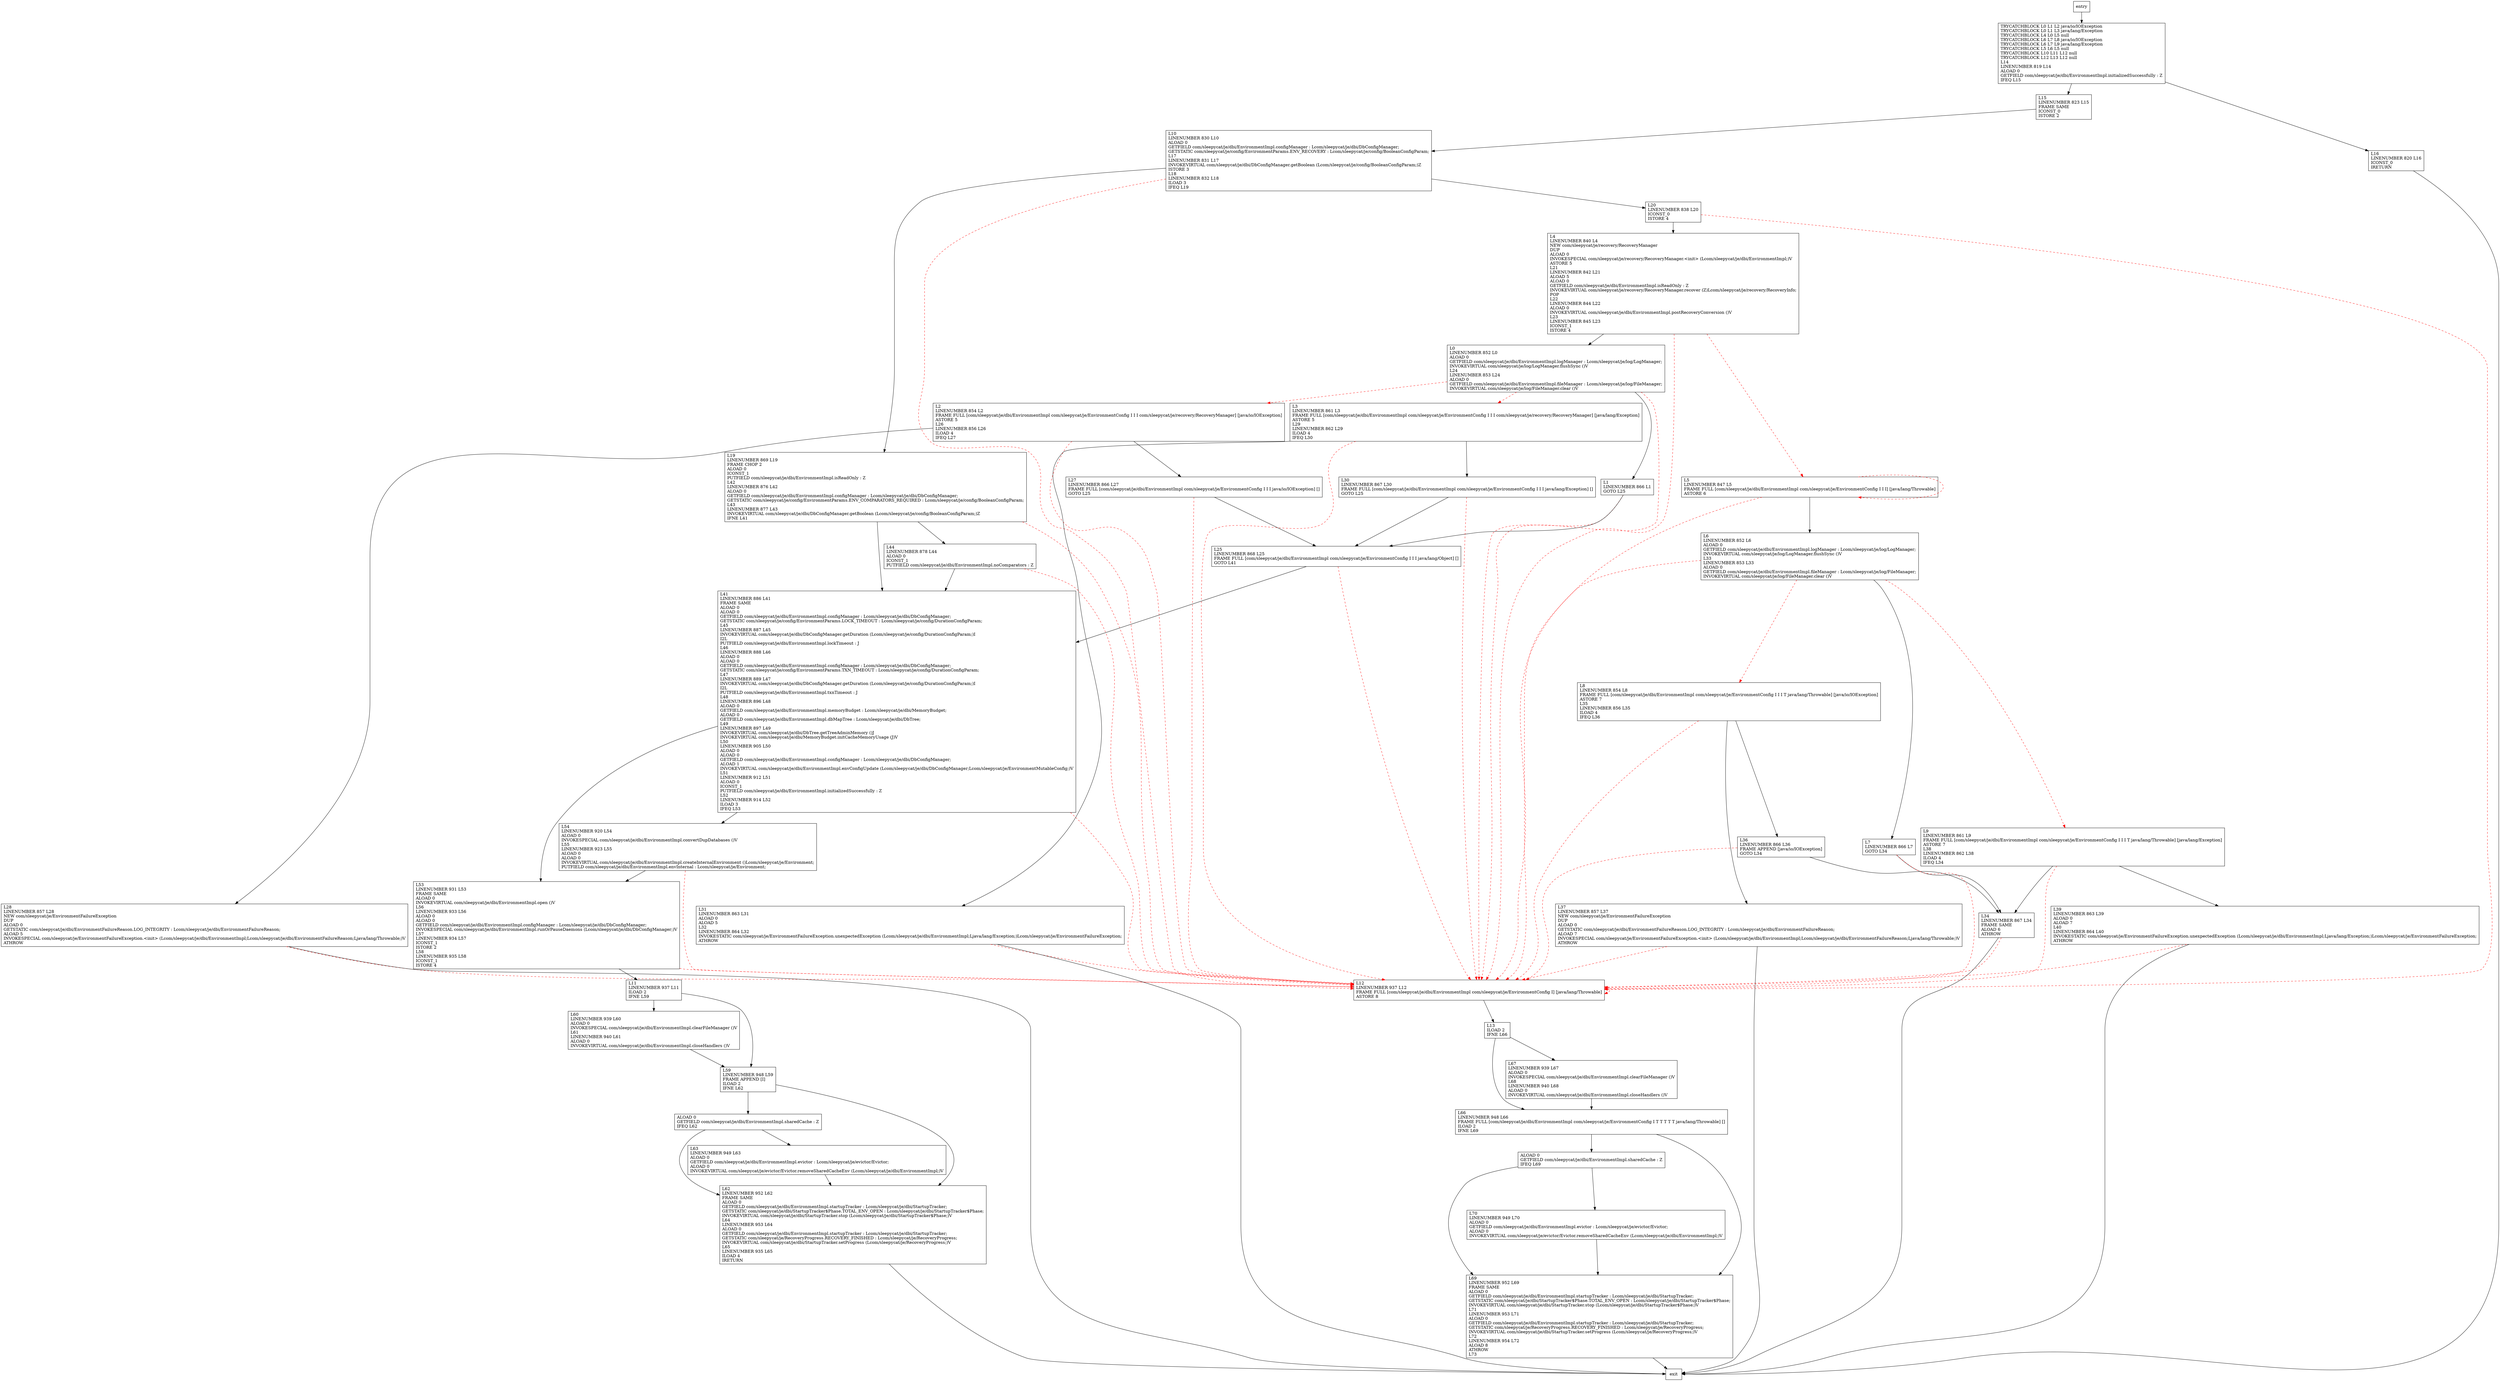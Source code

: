 digraph finishInit {
node [shape=record];
438346218 [label="L44\lLINENUMBER 878 L44\lALOAD 0\lICONST_1\lPUTFIELD com/sleepycat/je/dbi/EnvironmentImpl.noComparators : Z\l"];
844989287 [label="L67\lLINENUMBER 939 L67\lALOAD 0\lINVOKESPECIAL com/sleepycat/je/dbi/EnvironmentImpl.clearFileManager ()V\lL68\lLINENUMBER 940 L68\lALOAD 0\lINVOKEVIRTUAL com/sleepycat/je/dbi/EnvironmentImpl.closeHandlers ()V\l"];
1505866272 [label="L19\lLINENUMBER 869 L19\lFRAME CHOP 2\lALOAD 0\lICONST_1\lPUTFIELD com/sleepycat/je/dbi/EnvironmentImpl.isReadOnly : Z\lL42\lLINENUMBER 876 L42\lALOAD 0\lGETFIELD com/sleepycat/je/dbi/EnvironmentImpl.configManager : Lcom/sleepycat/je/dbi/DbConfigManager;\lGETSTATIC com/sleepycat/je/config/EnvironmentParams.ENV_COMPARATORS_REQUIRED : Lcom/sleepycat/je/config/BooleanConfigParam;\lL43\lLINENUMBER 877 L43\lINVOKEVIRTUAL com/sleepycat/je/dbi/DbConfigManager.getBoolean (Lcom/sleepycat/je/config/BooleanConfigParam;)Z\lIFNE L41\l"];
280438229 [label="L34\lLINENUMBER 867 L34\lFRAME SAME\lALOAD 6\lATHROW\l"];
2000848977 [label="L36\lLINENUMBER 866 L36\lFRAME APPEND [java/io/IOException]\lGOTO L34\l"];
1211965666 [label="L11\lLINENUMBER 937 L11\lILOAD 2\lIFNE L59\l"];
1707009942 [label="L62\lLINENUMBER 952 L62\lFRAME SAME\lALOAD 0\lGETFIELD com/sleepycat/je/dbi/EnvironmentImpl.startupTracker : Lcom/sleepycat/je/dbi/StartupTracker;\lGETSTATIC com/sleepycat/je/dbi/StartupTracker$Phase.TOTAL_ENV_OPEN : Lcom/sleepycat/je/dbi/StartupTracker$Phase;\lINVOKEVIRTUAL com/sleepycat/je/dbi/StartupTracker.stop (Lcom/sleepycat/je/dbi/StartupTracker$Phase;)V\lL64\lLINENUMBER 953 L64\lALOAD 0\lGETFIELD com/sleepycat/je/dbi/EnvironmentImpl.startupTracker : Lcom/sleepycat/je/dbi/StartupTracker;\lGETSTATIC com/sleepycat/je/RecoveryProgress.RECOVERY_FINISHED : Lcom/sleepycat/je/RecoveryProgress;\lINVOKEVIRTUAL com/sleepycat/je/dbi/StartupTracker.setProgress (Lcom/sleepycat/je/RecoveryProgress;)V\lL65\lLINENUMBER 935 L65\lILOAD 4\lIRETURN\l"];
541933805 [label="L66\lLINENUMBER 948 L66\lFRAME FULL [com/sleepycat/je/dbi/EnvironmentImpl com/sleepycat/je/EnvironmentConfig I T T T T T java/lang/Throwable] []\lILOAD 2\lIFNE L69\l"];
960218415 [label="L28\lLINENUMBER 857 L28\lNEW com/sleepycat/je/EnvironmentFailureException\lDUP\lALOAD 0\lGETSTATIC com/sleepycat/je/dbi/EnvironmentFailureReason.LOG_INTEGRITY : Lcom/sleepycat/je/dbi/EnvironmentFailureReason;\lALOAD 5\lINVOKESPECIAL com/sleepycat/je/EnvironmentFailureException.\<init\> (Lcom/sleepycat/je/dbi/EnvironmentImpl;Lcom/sleepycat/je/dbi/EnvironmentFailureReason;Ljava/lang/Throwable;)V\lATHROW\l"];
636569652 [label="L60\lLINENUMBER 939 L60\lALOAD 0\lINVOKESPECIAL com/sleepycat/je/dbi/EnvironmentImpl.clearFileManager ()V\lL61\lLINENUMBER 940 L61\lALOAD 0\lINVOKEVIRTUAL com/sleepycat/je/dbi/EnvironmentImpl.closeHandlers ()V\l"];
2119984416 [label="L69\lLINENUMBER 952 L69\lFRAME SAME\lALOAD 0\lGETFIELD com/sleepycat/je/dbi/EnvironmentImpl.startupTracker : Lcom/sleepycat/je/dbi/StartupTracker;\lGETSTATIC com/sleepycat/je/dbi/StartupTracker$Phase.TOTAL_ENV_OPEN : Lcom/sleepycat/je/dbi/StartupTracker$Phase;\lINVOKEVIRTUAL com/sleepycat/je/dbi/StartupTracker.stop (Lcom/sleepycat/je/dbi/StartupTracker$Phase;)V\lL71\lLINENUMBER 953 L71\lALOAD 0\lGETFIELD com/sleepycat/je/dbi/EnvironmentImpl.startupTracker : Lcom/sleepycat/je/dbi/StartupTracker;\lGETSTATIC com/sleepycat/je/RecoveryProgress.RECOVERY_FINISHED : Lcom/sleepycat/je/RecoveryProgress;\lINVOKEVIRTUAL com/sleepycat/je/dbi/StartupTracker.setProgress (Lcom/sleepycat/je/RecoveryProgress;)V\lL72\lLINENUMBER 954 L72\lALOAD 8\lATHROW\lL73\l"];
1578245008 [label="L54\lLINENUMBER 920 L54\lALOAD 0\lINVOKESPECIAL com/sleepycat/je/dbi/EnvironmentImpl.convertDupDatabases ()V\lL55\lLINENUMBER 923 L55\lALOAD 0\lALOAD 0\lINVOKEVIRTUAL com/sleepycat/je/dbi/EnvironmentImpl.createInternalEnvironment ()Lcom/sleepycat/je/Environment;\lPUTFIELD com/sleepycat/je/dbi/EnvironmentImpl.envInternal : Lcom/sleepycat/je/Environment;\l"];
734878686 [label="L70\lLINENUMBER 949 L70\lALOAD 0\lGETFIELD com/sleepycat/je/dbi/EnvironmentImpl.evictor : Lcom/sleepycat/je/evictor/Evictor;\lALOAD 0\lINVOKEVIRTUAL com/sleepycat/je/evictor/Evictor.removeSharedCacheEnv (Lcom/sleepycat/je/dbi/EnvironmentImpl;)V\l"];
813386785 [label="L8\lLINENUMBER 854 L8\lFRAME FULL [com/sleepycat/je/dbi/EnvironmentImpl com/sleepycat/je/EnvironmentConfig I I I T java/lang/Throwable] [java/io/IOException]\lASTORE 7\lL35\lLINENUMBER 856 L35\lILOAD 4\lIFEQ L36\l"];
1285229656 [label="L15\lLINENUMBER 823 L15\lFRAME SAME\lICONST_0\lISTORE 2\l"];
1976940728 [label="ALOAD 0\lGETFIELD com/sleepycat/je/dbi/EnvironmentImpl.sharedCache : Z\lIFEQ L69\l"];
1696548936 [label="L2\lLINENUMBER 854 L2\lFRAME FULL [com/sleepycat/je/dbi/EnvironmentImpl com/sleepycat/je/EnvironmentConfig I I I com/sleepycat/je/recovery/RecoveryManager] [java/io/IOException]\lASTORE 5\lL26\lLINENUMBER 856 L26\lILOAD 4\lIFEQ L27\l"];
1090758583 [label="L13\lILOAD 2\lIFNE L66\l"];
1676500435 [label="L37\lLINENUMBER 857 L37\lNEW com/sleepycat/je/EnvironmentFailureException\lDUP\lALOAD 0\lGETSTATIC com/sleepycat/je/dbi/EnvironmentFailureReason.LOG_INTEGRITY : Lcom/sleepycat/je/dbi/EnvironmentFailureReason;\lALOAD 7\lINVOKESPECIAL com/sleepycat/je/EnvironmentFailureException.\<init\> (Lcom/sleepycat/je/dbi/EnvironmentImpl;Lcom/sleepycat/je/dbi/EnvironmentFailureReason;Ljava/lang/Throwable;)V\lATHROW\l"];
1030896550 [label="L10\lLINENUMBER 830 L10\lALOAD 0\lGETFIELD com/sleepycat/je/dbi/EnvironmentImpl.configManager : Lcom/sleepycat/je/dbi/DbConfigManager;\lGETSTATIC com/sleepycat/je/config/EnvironmentParams.ENV_RECOVERY : Lcom/sleepycat/je/config/BooleanConfigParam;\lL17\lLINENUMBER 831 L17\lINVOKEVIRTUAL com/sleepycat/je/dbi/DbConfigManager.getBoolean (Lcom/sleepycat/je/config/BooleanConfigParam;)Z\lISTORE 3\lL18\lLINENUMBER 832 L18\lILOAD 3\lIFEQ L19\l"];
1836451812 [label="L1\lLINENUMBER 866 L1\lGOTO L25\l"];
327997148 [label="L7\lLINENUMBER 866 L7\lGOTO L34\l"];
985764215 [label="L59\lLINENUMBER 948 L59\lFRAME APPEND [I]\lILOAD 2\lIFNE L62\l"];
1822831669 [label="L5\lLINENUMBER 847 L5\lFRAME FULL [com/sleepycat/je/dbi/EnvironmentImpl com/sleepycat/je/EnvironmentConfig I I I] [java/lang/Throwable]\lASTORE 6\l"];
321545400 [label="L53\lLINENUMBER 931 L53\lFRAME SAME\lALOAD 0\lINVOKEVIRTUAL com/sleepycat/je/dbi/EnvironmentImpl.open ()V\lL56\lLINENUMBER 933 L56\lALOAD 0\lALOAD 0\lGETFIELD com/sleepycat/je/dbi/EnvironmentImpl.configManager : Lcom/sleepycat/je/dbi/DbConfigManager;\lINVOKESPECIAL com/sleepycat/je/dbi/EnvironmentImpl.runOrPauseDaemons (Lcom/sleepycat/je/dbi/DbConfigManager;)V\lL57\lLINENUMBER 934 L57\lICONST_1\lISTORE 2\lL58\lLINENUMBER 935 L58\lICONST_1\lISTORE 4\l"];
1832853658 [label="L31\lLINENUMBER 863 L31\lALOAD 0\lALOAD 5\lL32\lLINENUMBER 864 L32\lINVOKESTATIC com/sleepycat/je/EnvironmentFailureException.unexpectedException (Lcom/sleepycat/je/dbi/EnvironmentImpl;Ljava/lang/Exception;)Lcom/sleepycat/je/EnvironmentFailureException;\lATHROW\l"];
490919955 [label="L63\lLINENUMBER 949 L63\lALOAD 0\lGETFIELD com/sleepycat/je/dbi/EnvironmentImpl.evictor : Lcom/sleepycat/je/evictor/Evictor;\lALOAD 0\lINVOKEVIRTUAL com/sleepycat/je/evictor/Evictor.removeSharedCacheEnv (Lcom/sleepycat/je/dbi/EnvironmentImpl;)V\l"];
583886720 [label="L12\lLINENUMBER 937 L12\lFRAME FULL [com/sleepycat/je/dbi/EnvironmentImpl com/sleepycat/je/EnvironmentConfig I] [java/lang/Throwable]\lASTORE 8\l"];
1935965409 [label="L6\lLINENUMBER 852 L6\lALOAD 0\lGETFIELD com/sleepycat/je/dbi/EnvironmentImpl.logManager : Lcom/sleepycat/je/log/LogManager;\lINVOKEVIRTUAL com/sleepycat/je/log/LogManager.flushSync ()V\lL33\lLINENUMBER 853 L33\lALOAD 0\lGETFIELD com/sleepycat/je/dbi/EnvironmentImpl.fileManager : Lcom/sleepycat/je/log/FileManager;\lINVOKEVIRTUAL com/sleepycat/je/log/FileManager.clear ()V\l"];
1662882161 [label="L0\lLINENUMBER 852 L0\lALOAD 0\lGETFIELD com/sleepycat/je/dbi/EnvironmentImpl.logManager : Lcom/sleepycat/je/log/LogManager;\lINVOKEVIRTUAL com/sleepycat/je/log/LogManager.flushSync ()V\lL24\lLINENUMBER 853 L24\lALOAD 0\lGETFIELD com/sleepycat/je/dbi/EnvironmentImpl.fileManager : Lcom/sleepycat/je/log/FileManager;\lINVOKEVIRTUAL com/sleepycat/je/log/FileManager.clear ()V\l"];
1837112122 [label="L16\lLINENUMBER 820 L16\lICONST_0\lIRETURN\l"];
2042871427 [label="L41\lLINENUMBER 886 L41\lFRAME SAME\lALOAD 0\lALOAD 0\lGETFIELD com/sleepycat/je/dbi/EnvironmentImpl.configManager : Lcom/sleepycat/je/dbi/DbConfigManager;\lGETSTATIC com/sleepycat/je/config/EnvironmentParams.LOCK_TIMEOUT : Lcom/sleepycat/je/config/DurationConfigParam;\lL45\lLINENUMBER 887 L45\lINVOKEVIRTUAL com/sleepycat/je/dbi/DbConfigManager.getDuration (Lcom/sleepycat/je/config/DurationConfigParam;)I\lI2L\lPUTFIELD com/sleepycat/je/dbi/EnvironmentImpl.lockTimeout : J\lL46\lLINENUMBER 888 L46\lALOAD 0\lALOAD 0\lGETFIELD com/sleepycat/je/dbi/EnvironmentImpl.configManager : Lcom/sleepycat/je/dbi/DbConfigManager;\lGETSTATIC com/sleepycat/je/config/EnvironmentParams.TXN_TIMEOUT : Lcom/sleepycat/je/config/DurationConfigParam;\lL47\lLINENUMBER 889 L47\lINVOKEVIRTUAL com/sleepycat/je/dbi/DbConfigManager.getDuration (Lcom/sleepycat/je/config/DurationConfigParam;)I\lI2L\lPUTFIELD com/sleepycat/je/dbi/EnvironmentImpl.txnTimeout : J\lL48\lLINENUMBER 896 L48\lALOAD 0\lGETFIELD com/sleepycat/je/dbi/EnvironmentImpl.memoryBudget : Lcom/sleepycat/je/dbi/MemoryBudget;\lALOAD 0\lGETFIELD com/sleepycat/je/dbi/EnvironmentImpl.dbMapTree : Lcom/sleepycat/je/dbi/DbTree;\lL49\lLINENUMBER 897 L49\lINVOKEVIRTUAL com/sleepycat/je/dbi/DbTree.getTreeAdminMemory ()J\lINVOKEVIRTUAL com/sleepycat/je/dbi/MemoryBudget.initCacheMemoryUsage (J)V\lL50\lLINENUMBER 905 L50\lALOAD 0\lALOAD 0\lGETFIELD com/sleepycat/je/dbi/EnvironmentImpl.configManager : Lcom/sleepycat/je/dbi/DbConfigManager;\lALOAD 1\lINVOKEVIRTUAL com/sleepycat/je/dbi/EnvironmentImpl.envConfigUpdate (Lcom/sleepycat/je/dbi/DbConfigManager;Lcom/sleepycat/je/EnvironmentMutableConfig;)V\lL51\lLINENUMBER 912 L51\lALOAD 0\lICONST_1\lPUTFIELD com/sleepycat/je/dbi/EnvironmentImpl.initializedSuccessfully : Z\lL52\lLINENUMBER 914 L52\lILOAD 3\lIFEQ L53\l"];
833768640 [label="L4\lLINENUMBER 840 L4\lNEW com/sleepycat/je/recovery/RecoveryManager\lDUP\lALOAD 0\lINVOKESPECIAL com/sleepycat/je/recovery/RecoveryManager.\<init\> (Lcom/sleepycat/je/dbi/EnvironmentImpl;)V\lASTORE 5\lL21\lLINENUMBER 842 L21\lALOAD 5\lALOAD 0\lGETFIELD com/sleepycat/je/dbi/EnvironmentImpl.isReadOnly : Z\lINVOKEVIRTUAL com/sleepycat/je/recovery/RecoveryManager.recover (Z)Lcom/sleepycat/je/recovery/RecoveryInfo;\lPOP\lL22\lLINENUMBER 844 L22\lALOAD 0\lINVOKEVIRTUAL com/sleepycat/je/dbi/EnvironmentImpl.postRecoveryConversion ()V\lL23\lLINENUMBER 845 L23\lICONST_1\lISTORE 4\l"];
86213420 [label="L20\lLINENUMBER 838 L20\lICONST_0\lISTORE 4\l"];
1839321479 [label="L9\lLINENUMBER 861 L9\lFRAME FULL [com/sleepycat/je/dbi/EnvironmentImpl com/sleepycat/je/EnvironmentConfig I I I T java/lang/Throwable] [java/lang/Exception]\lASTORE 7\lL38\lLINENUMBER 862 L38\lILOAD 4\lIFEQ L34\l"];
725532202 [label="ALOAD 0\lGETFIELD com/sleepycat/je/dbi/EnvironmentImpl.sharedCache : Z\lIFEQ L62\l"];
1358143685 [label="L39\lLINENUMBER 863 L39\lALOAD 0\lALOAD 7\lL40\lLINENUMBER 864 L40\lINVOKESTATIC com/sleepycat/je/EnvironmentFailureException.unexpectedException (Lcom/sleepycat/je/dbi/EnvironmentImpl;Ljava/lang/Exception;)Lcom/sleepycat/je/EnvironmentFailureException;\lATHROW\l"];
880094185 [label="L25\lLINENUMBER 868 L25\lFRAME FULL [com/sleepycat/je/dbi/EnvironmentImpl com/sleepycat/je/EnvironmentConfig I I I java/lang/Object] []\lGOTO L41\l"];
1051444349 [label="L3\lLINENUMBER 861 L3\lFRAME FULL [com/sleepycat/je/dbi/EnvironmentImpl com/sleepycat/je/EnvironmentConfig I I I com/sleepycat/je/recovery/RecoveryManager] [java/lang/Exception]\lASTORE 5\lL29\lLINENUMBER 862 L29\lILOAD 4\lIFEQ L30\l"];
546834675 [label="L27\lLINENUMBER 866 L27\lFRAME FULL [com/sleepycat/je/dbi/EnvironmentImpl com/sleepycat/je/EnvironmentConfig I I I java/io/IOException] []\lGOTO L25\l"];
1879598263 [label="L30\lLINENUMBER 867 L30\lFRAME FULL [com/sleepycat/je/dbi/EnvironmentImpl com/sleepycat/je/EnvironmentConfig I I I java/lang/Exception] []\lGOTO L25\l"];
1590732793 [label="TRYCATCHBLOCK L0 L1 L2 java/io/IOException\lTRYCATCHBLOCK L0 L1 L3 java/lang/Exception\lTRYCATCHBLOCK L4 L0 L5 null\lTRYCATCHBLOCK L6 L7 L8 java/io/IOException\lTRYCATCHBLOCK L6 L7 L9 java/lang/Exception\lTRYCATCHBLOCK L5 L6 L5 null\lTRYCATCHBLOCK L10 L11 L12 null\lTRYCATCHBLOCK L12 L13 L12 null\lL14\lLINENUMBER 819 L14\lALOAD 0\lGETFIELD com/sleepycat/je/dbi/EnvironmentImpl.initializedSuccessfully : Z\lIFEQ L15\l"];
entry;
exit;
438346218 -> 583886720 [style=dashed, color=red]
438346218 -> 2042871427
844989287 -> 541933805
1505866272 -> 438346218
1505866272 -> 583886720 [style=dashed, color=red]
1505866272 -> 2042871427
280438229 -> exit
280438229 -> 583886720 [style=dashed, color=red]
2000848977 -> 280438229
2000848977 -> 583886720 [style=dashed, color=red]
1211965666 -> 985764215
1211965666 -> 636569652
1707009942 -> exit
541933805 -> 2119984416
541933805 -> 1976940728
960218415 -> exit
960218415 -> 583886720 [style=dashed, color=red]
636569652 -> 985764215
2119984416 -> exit
1578245008 -> 321545400
1578245008 -> 583886720 [style=dashed, color=red]
734878686 -> 2119984416
813386785 -> 583886720 [style=dashed, color=red]
813386785 -> 2000848977
813386785 -> 1676500435
1285229656 -> 1030896550
1976940728 -> 2119984416
1976940728 -> 734878686
1696548936 -> 960218415
1696548936 -> 583886720 [style=dashed, color=red]
1696548936 -> 546834675
1090758583 -> 844989287
1090758583 -> 541933805
1676500435 -> exit
1676500435 -> 583886720 [style=dashed, color=red]
1030896550 -> 86213420
1030896550 -> 1505866272
1030896550 -> 583886720 [style=dashed, color=red]
1836451812 -> 583886720 [style=dashed, color=red]
1836451812 -> 880094185
327997148 -> 280438229
327997148 -> 583886720 [style=dashed, color=red]
985764215 -> 1707009942
985764215 -> 725532202
1822831669 -> 1822831669 [style=dashed, color=red]
1822831669 -> 583886720 [style=dashed, color=red]
1822831669 -> 1935965409
321545400 -> 1211965666
321545400 -> 583886720 [style=dashed, color=red]
1832853658 -> exit
1832853658 -> 583886720 [style=dashed, color=red]
490919955 -> 1707009942
583886720 -> 583886720 [style=dashed, color=red]
583886720 -> 1090758583
1935965409 -> 327997148
1935965409 -> 1839321479 [style=dashed, color=red]
1935965409 -> 583886720 [style=dashed, color=red]
1935965409 -> 813386785 [style=dashed, color=red]
1662882161 -> 1836451812
1662882161 -> 583886720 [style=dashed, color=red]
1662882161 -> 1051444349 [style=dashed, color=red]
1662882161 -> 1696548936 [style=dashed, color=red]
1837112122 -> exit
2042871427 -> 321545400
2042871427 -> 1578245008
2042871427 -> 583886720 [style=dashed, color=red]
833768640 -> 1822831669 [style=dashed, color=red]
833768640 -> 583886720 [style=dashed, color=red]
833768640 -> 1662882161
entry -> 1590732793
86213420 -> 583886720 [style=dashed, color=red]
86213420 -> 833768640
1839321479 -> 280438229
1839321479 -> 1358143685
1839321479 -> 583886720 [style=dashed, color=red]
725532202 -> 1707009942
725532202 -> 490919955
1358143685 -> exit
1358143685 -> 583886720 [style=dashed, color=red]
880094185 -> 583886720 [style=dashed, color=red]
880094185 -> 2042871427
1051444349 -> 1832853658
1051444349 -> 583886720 [style=dashed, color=red]
1051444349 -> 1879598263
546834675 -> 583886720 [style=dashed, color=red]
546834675 -> 880094185
1879598263 -> 583886720 [style=dashed, color=red]
1879598263 -> 880094185
1590732793 -> 1285229656
1590732793 -> 1837112122
}
